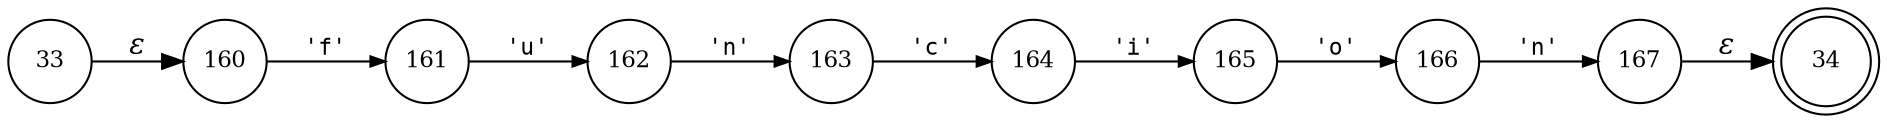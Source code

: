 digraph ATN {
rankdir=LR;
s34[fontsize=11, label="34", shape=doublecircle, fixedsize=true, width=.6];
s33[fontsize=11,label="33", shape=circle, fixedsize=true, width=.55, peripheries=1];
s163[fontsize=11,label="163", shape=circle, fixedsize=true, width=.55, peripheries=1];
s162[fontsize=11,label="162", shape=circle, fixedsize=true, width=.55, peripheries=1];
s161[fontsize=11,label="161", shape=circle, fixedsize=true, width=.55, peripheries=1];
s160[fontsize=11,label="160", shape=circle, fixedsize=true, width=.55, peripheries=1];
s167[fontsize=11,label="167", shape=circle, fixedsize=true, width=.55, peripheries=1];
s166[fontsize=11,label="166", shape=circle, fixedsize=true, width=.55, peripheries=1];
s165[fontsize=11,label="165", shape=circle, fixedsize=true, width=.55, peripheries=1];
s164[fontsize=11,label="164", shape=circle, fixedsize=true, width=.55, peripheries=1];
s33 -> s160 [fontname="Times-Italic", label="&epsilon;"];
s160 -> s161 [fontsize=11, fontname="Courier", arrowsize=.7, label = "'f'", arrowhead = normal];
s161 -> s162 [fontsize=11, fontname="Courier", arrowsize=.7, label = "'u'", arrowhead = normal];
s162 -> s163 [fontsize=11, fontname="Courier", arrowsize=.7, label = "'n'", arrowhead = normal];
s163 -> s164 [fontsize=11, fontname="Courier", arrowsize=.7, label = "'c'", arrowhead = normal];
s164 -> s165 [fontsize=11, fontname="Courier", arrowsize=.7, label = "'i'", arrowhead = normal];
s165 -> s166 [fontsize=11, fontname="Courier", arrowsize=.7, label = "'o'", arrowhead = normal];
s166 -> s167 [fontsize=11, fontname="Courier", arrowsize=.7, label = "'n'", arrowhead = normal];
s167 -> s34 [fontname="Times-Italic", label="&epsilon;"];
}